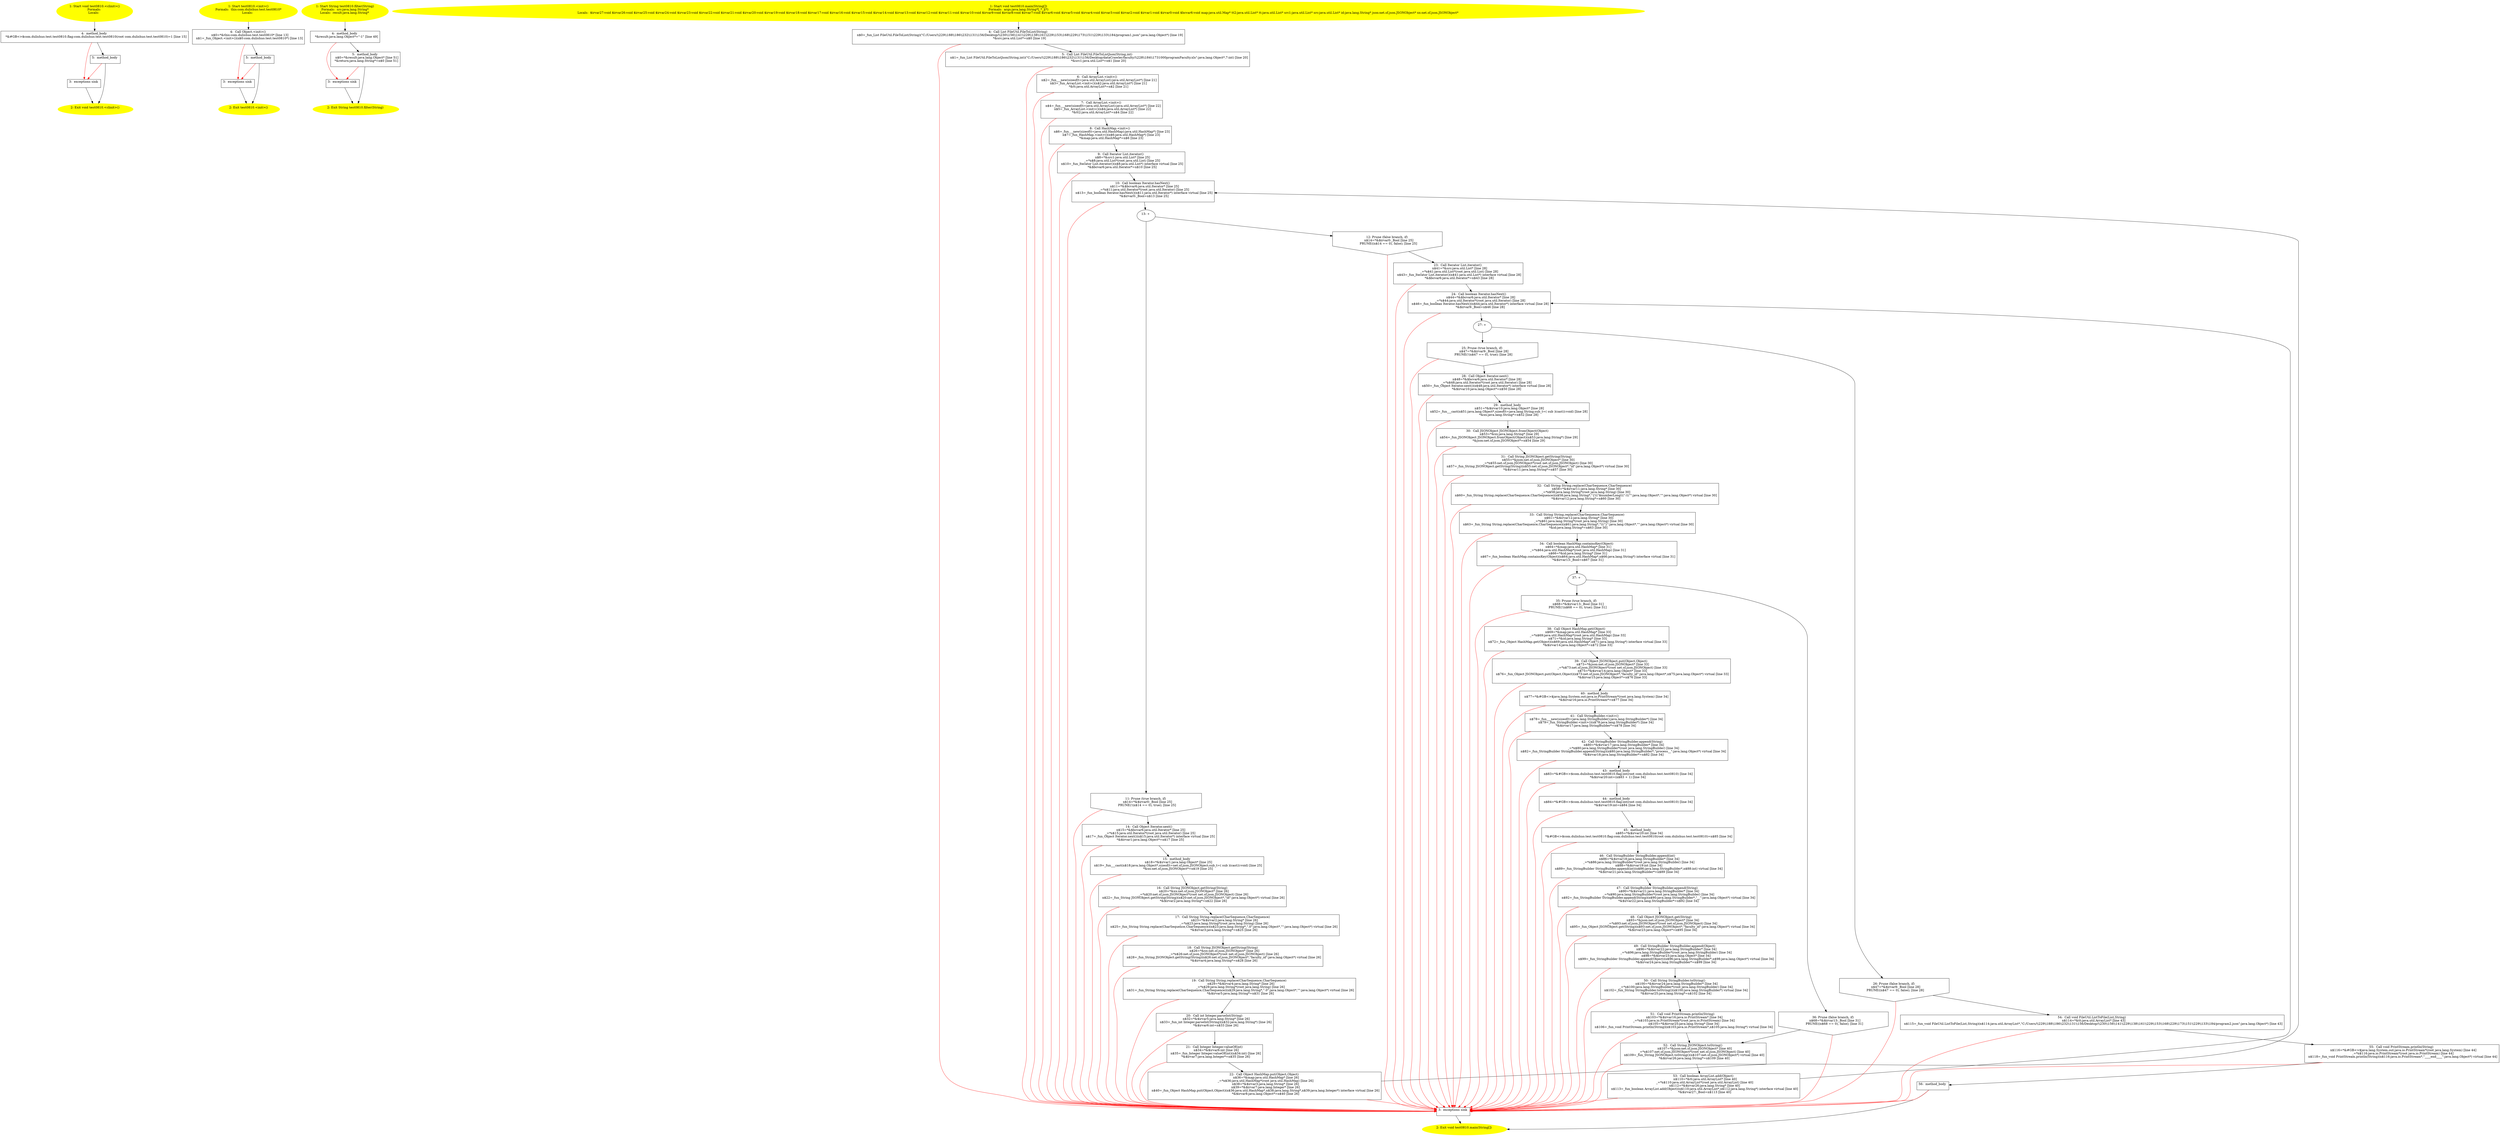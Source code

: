 /* @generated */
digraph cfg {
"com.dulishuo.test.test0810.<clinit>():void.7a0bec196428bf5b1321f773c525f56a_1" [label="1: Start void test0810.<clinit>()\nFormals: \nLocals:  \n  " color=yellow style=filled]
	

	 "com.dulishuo.test.test0810.<clinit>():void.7a0bec196428bf5b1321f773c525f56a_1" -> "com.dulishuo.test.test0810.<clinit>():void.7a0bec196428bf5b1321f773c525f56a_4" ;
"com.dulishuo.test.test0810.<clinit>():void.7a0bec196428bf5b1321f773c525f56a_2" [label="2: Exit void test0810.<clinit>() \n  " color=yellow style=filled]
	

"com.dulishuo.test.test0810.<clinit>():void.7a0bec196428bf5b1321f773c525f56a_3" [label="3:  exceptions sink \n  " shape="box"]
	

	 "com.dulishuo.test.test0810.<clinit>():void.7a0bec196428bf5b1321f773c525f56a_3" -> "com.dulishuo.test.test0810.<clinit>():void.7a0bec196428bf5b1321f773c525f56a_2" ;
"com.dulishuo.test.test0810.<clinit>():void.7a0bec196428bf5b1321f773c525f56a_4" [label="4:  method_body \n   *&#GB<>$com.dulishuo.test.test0810.flag:com.dulishuo.test.test0810(root com.dulishuo.test.test0810)=1 [line 15]\n " shape="box"]
	

	 "com.dulishuo.test.test0810.<clinit>():void.7a0bec196428bf5b1321f773c525f56a_4" -> "com.dulishuo.test.test0810.<clinit>():void.7a0bec196428bf5b1321f773c525f56a_5" ;
	 "com.dulishuo.test.test0810.<clinit>():void.7a0bec196428bf5b1321f773c525f56a_4" -> "com.dulishuo.test.test0810.<clinit>():void.7a0bec196428bf5b1321f773c525f56a_3" [color="red" ];
"com.dulishuo.test.test0810.<clinit>():void.7a0bec196428bf5b1321f773c525f56a_5" [label="5:  method_body \n  " shape="box"]
	

	 "com.dulishuo.test.test0810.<clinit>():void.7a0bec196428bf5b1321f773c525f56a_5" -> "com.dulishuo.test.test0810.<clinit>():void.7a0bec196428bf5b1321f773c525f56a_2" ;
	 "com.dulishuo.test.test0810.<clinit>():void.7a0bec196428bf5b1321f773c525f56a_5" -> "com.dulishuo.test.test0810.<clinit>():void.7a0bec196428bf5b1321f773c525f56a_3" [color="red" ];
"com.dulishuo.test.test0810.<init>().941080abedfd5f05fca8d9ee9c39ae1e_1" [label="1: Start test0810.<init>()\nFormals:  this:com.dulishuo.test.test0810*\nLocals:  \n  " color=yellow style=filled]
	

	 "com.dulishuo.test.test0810.<init>().941080abedfd5f05fca8d9ee9c39ae1e_1" -> "com.dulishuo.test.test0810.<init>().941080abedfd5f05fca8d9ee9c39ae1e_4" ;
"com.dulishuo.test.test0810.<init>().941080abedfd5f05fca8d9ee9c39ae1e_2" [label="2: Exit test0810.<init>() \n  " color=yellow style=filled]
	

"com.dulishuo.test.test0810.<init>().941080abedfd5f05fca8d9ee9c39ae1e_3" [label="3:  exceptions sink \n  " shape="box"]
	

	 "com.dulishuo.test.test0810.<init>().941080abedfd5f05fca8d9ee9c39ae1e_3" -> "com.dulishuo.test.test0810.<init>().941080abedfd5f05fca8d9ee9c39ae1e_2" ;
"com.dulishuo.test.test0810.<init>().941080abedfd5f05fca8d9ee9c39ae1e_4" [label="4:  Call Object.<init>() \n   n$0=*&this:com.dulishuo.test.test0810* [line 13]\n  n$1=_fun_Object.<init>()(n$0:com.dulishuo.test.test0810*) [line 13]\n " shape="box"]
	

	 "com.dulishuo.test.test0810.<init>().941080abedfd5f05fca8d9ee9c39ae1e_4" -> "com.dulishuo.test.test0810.<init>().941080abedfd5f05fca8d9ee9c39ae1e_5" ;
	 "com.dulishuo.test.test0810.<init>().941080abedfd5f05fca8d9ee9c39ae1e_4" -> "com.dulishuo.test.test0810.<init>().941080abedfd5f05fca8d9ee9c39ae1e_3" [color="red" ];
"com.dulishuo.test.test0810.<init>().941080abedfd5f05fca8d9ee9c39ae1e_5" [label="5:  method_body \n  " shape="box"]
	

	 "com.dulishuo.test.test0810.<init>().941080abedfd5f05fca8d9ee9c39ae1e_5" -> "com.dulishuo.test.test0810.<init>().941080abedfd5f05fca8d9ee9c39ae1e_2" ;
	 "com.dulishuo.test.test0810.<init>().941080abedfd5f05fca8d9ee9c39ae1e_5" -> "com.dulishuo.test.test0810.<init>().941080abedfd5f05fca8d9ee9c39ae1e_3" [color="red" ];
"com.dulishuo.test.test0810.filter(java.lang.String):java.lang.String.a26f9146862e0294ac2a882e489eaa1d_1" [label="1: Start String test0810.filter(String)\nFormals:  src:java.lang.String*\nLocals:  result:java.lang.String* \n  " color=yellow style=filled]
	

	 "com.dulishuo.test.test0810.filter(java.lang.String):java.lang.String.a26f9146862e0294ac2a882e489eaa1d_1" -> "com.dulishuo.test.test0810.filter(java.lang.String):java.lang.String.a26f9146862e0294ac2a882e489eaa1d_4" ;
"com.dulishuo.test.test0810.filter(java.lang.String):java.lang.String.a26f9146862e0294ac2a882e489eaa1d_2" [label="2: Exit String test0810.filter(String) \n  " color=yellow style=filled]
	

"com.dulishuo.test.test0810.filter(java.lang.String):java.lang.String.a26f9146862e0294ac2a882e489eaa1d_3" [label="3:  exceptions sink \n  " shape="box"]
	

	 "com.dulishuo.test.test0810.filter(java.lang.String):java.lang.String.a26f9146862e0294ac2a882e489eaa1d_3" -> "com.dulishuo.test.test0810.filter(java.lang.String):java.lang.String.a26f9146862e0294ac2a882e489eaa1d_2" ;
"com.dulishuo.test.test0810.filter(java.lang.String):java.lang.String.a26f9146862e0294ac2a882e489eaa1d_4" [label="4:  method_body \n   *&result:java.lang.Object*=\"-1\" [line 49]\n " shape="box"]
	

	 "com.dulishuo.test.test0810.filter(java.lang.String):java.lang.String.a26f9146862e0294ac2a882e489eaa1d_4" -> "com.dulishuo.test.test0810.filter(java.lang.String):java.lang.String.a26f9146862e0294ac2a882e489eaa1d_5" ;
	 "com.dulishuo.test.test0810.filter(java.lang.String):java.lang.String.a26f9146862e0294ac2a882e489eaa1d_4" -> "com.dulishuo.test.test0810.filter(java.lang.String):java.lang.String.a26f9146862e0294ac2a882e489eaa1d_3" [color="red" ];
"com.dulishuo.test.test0810.filter(java.lang.String):java.lang.String.a26f9146862e0294ac2a882e489eaa1d_5" [label="5:  method_body \n   n$0=*&result:java.lang.Object* [line 51]\n  *&return:java.lang.String*=n$0 [line 51]\n " shape="box"]
	

	 "com.dulishuo.test.test0810.filter(java.lang.String):java.lang.String.a26f9146862e0294ac2a882e489eaa1d_5" -> "com.dulishuo.test.test0810.filter(java.lang.String):java.lang.String.a26f9146862e0294ac2a882e489eaa1d_2" ;
	 "com.dulishuo.test.test0810.filter(java.lang.String):java.lang.String.a26f9146862e0294ac2a882e489eaa1d_5" -> "com.dulishuo.test.test0810.filter(java.lang.String):java.lang.String.a26f9146862e0294ac2a882e489eaa1d_3" [color="red" ];
"com.dulishuo.test.test0810.main(java.lang.String[]):void.a55a6fe620e04da47c57bdfc8e947f60_1" [label="1: Start void test0810.main(String[])\nFormals:  args:java.lang.String*[_*_](*)\nLocals:  $irvar27:void $irvar26:void $irvar25:void $irvar24:void $irvar23:void $irvar22:void $irvar21:void $irvar20:void $irvar19:void $irvar18:void $irvar17:void $irvar16:void $irvar15:void $irvar14:void $irvar13:void $irvar12:void $irvar11:void $irvar10:void $irvar9:void $irvar8:void $irvar7:void $irvar6:void $irvar5:void $irvar4:void $irvar3:void $irvar2:void $irvar1:void $irvar0:void $bcvar6:void map:java.util.Map* tt2:java.util.List* tt:java.util.List* src1:java.util.List* src:java.util.List* id:java.lang.String* json:net.sf.json.JSONObject* xx:net.sf.json.JSONObject* \n  " color=yellow style=filled]
	

	 "com.dulishuo.test.test0810.main(java.lang.String[]):void.a55a6fe620e04da47c57bdfc8e947f60_1" -> "com.dulishuo.test.test0810.main(java.lang.String[]):void.a55a6fe620e04da47c57bdfc8e947f60_4" ;
"com.dulishuo.test.test0810.main(java.lang.String[]):void.a55a6fe620e04da47c57bdfc8e947f60_2" [label="2: Exit void test0810.main(String[]) \n  " color=yellow style=filled]
	

"com.dulishuo.test.test0810.main(java.lang.String[]):void.a55a6fe620e04da47c57bdfc8e947f60_3" [label="3:  exceptions sink \n  " shape="box"]
	

	 "com.dulishuo.test.test0810.main(java.lang.String[]):void.a55a6fe620e04da47c57bdfc8e947f60_3" -> "com.dulishuo.test.test0810.main(java.lang.String[]):void.a55a6fe620e04da47c57bdfc8e947f60_2" ;
"com.dulishuo.test.test0810.main(java.lang.String[]):void.a55a6fe620e04da47c57bdfc8e947f60_4" [label="4:  Call List FileUtil.FileToList(String) \n   n$0=_fun_List FileUtil.FileToList(String)(\"C:/Users/\\\\229\\\\188\\\\186\\\\232\\\\131\\\\156/Desktop/\\\\230\\\\156\\\\141\\\\229\\\\138\\\\161\\\\229\\\\153\\\\168\\\\229\\\\173\\\\151\\\\229\\\\133\\\\184/program1.json\":java.lang.Object*) [line 19]\n  *&src:java.util.List*=n$0 [line 19]\n " shape="box"]
	

	 "com.dulishuo.test.test0810.main(java.lang.String[]):void.a55a6fe620e04da47c57bdfc8e947f60_4" -> "com.dulishuo.test.test0810.main(java.lang.String[]):void.a55a6fe620e04da47c57bdfc8e947f60_5" ;
	 "com.dulishuo.test.test0810.main(java.lang.String[]):void.a55a6fe620e04da47c57bdfc8e947f60_4" -> "com.dulishuo.test.test0810.main(java.lang.String[]):void.a55a6fe620e04da47c57bdfc8e947f60_3" [color="red" ];
"com.dulishuo.test.test0810.main(java.lang.String[]):void.a55a6fe620e04da47c57bdfc8e947f60_5" [label="5:  Call List FileUtil.FileToListJson(String,int) \n   n$1=_fun_List FileUtil.FileToListJson(String,int)(\"C:/Users/\\\\229\\\\188\\\\186\\\\232\\\\131\\\\156/Desktop/dataCrawler/faculty/\\\\228\\\\184\\\\1731000programFaculty.xls\":java.lang.Object*,7:int) [line 20]\n  *&src1:java.util.List*=n$1 [line 20]\n " shape="box"]
	

	 "com.dulishuo.test.test0810.main(java.lang.String[]):void.a55a6fe620e04da47c57bdfc8e947f60_5" -> "com.dulishuo.test.test0810.main(java.lang.String[]):void.a55a6fe620e04da47c57bdfc8e947f60_6" ;
	 "com.dulishuo.test.test0810.main(java.lang.String[]):void.a55a6fe620e04da47c57bdfc8e947f60_5" -> "com.dulishuo.test.test0810.main(java.lang.String[]):void.a55a6fe620e04da47c57bdfc8e947f60_3" [color="red" ];
"com.dulishuo.test.test0810.main(java.lang.String[]):void.a55a6fe620e04da47c57bdfc8e947f60_6" [label="6:  Call ArrayList.<init>() \n   n$2=_fun___new(sizeof(t=java.util.ArrayList):java.util.ArrayList*) [line 21]\n  n$3=_fun_ArrayList.<init>()(n$2:java.util.ArrayList*) [line 21]\n  *&tt:java.util.ArrayList*=n$2 [line 21]\n " shape="box"]
	

	 "com.dulishuo.test.test0810.main(java.lang.String[]):void.a55a6fe620e04da47c57bdfc8e947f60_6" -> "com.dulishuo.test.test0810.main(java.lang.String[]):void.a55a6fe620e04da47c57bdfc8e947f60_7" ;
	 "com.dulishuo.test.test0810.main(java.lang.String[]):void.a55a6fe620e04da47c57bdfc8e947f60_6" -> "com.dulishuo.test.test0810.main(java.lang.String[]):void.a55a6fe620e04da47c57bdfc8e947f60_3" [color="red" ];
"com.dulishuo.test.test0810.main(java.lang.String[]):void.a55a6fe620e04da47c57bdfc8e947f60_7" [label="7:  Call ArrayList.<init>() \n   n$4=_fun___new(sizeof(t=java.util.ArrayList):java.util.ArrayList*) [line 22]\n  n$5=_fun_ArrayList.<init>()(n$4:java.util.ArrayList*) [line 22]\n  *&tt2:java.util.ArrayList*=n$4 [line 22]\n " shape="box"]
	

	 "com.dulishuo.test.test0810.main(java.lang.String[]):void.a55a6fe620e04da47c57bdfc8e947f60_7" -> "com.dulishuo.test.test0810.main(java.lang.String[]):void.a55a6fe620e04da47c57bdfc8e947f60_8" ;
	 "com.dulishuo.test.test0810.main(java.lang.String[]):void.a55a6fe620e04da47c57bdfc8e947f60_7" -> "com.dulishuo.test.test0810.main(java.lang.String[]):void.a55a6fe620e04da47c57bdfc8e947f60_3" [color="red" ];
"com.dulishuo.test.test0810.main(java.lang.String[]):void.a55a6fe620e04da47c57bdfc8e947f60_8" [label="8:  Call HashMap.<init>() \n   n$6=_fun___new(sizeof(t=java.util.HashMap):java.util.HashMap*) [line 23]\n  n$7=_fun_HashMap.<init>()(n$6:java.util.HashMap*) [line 23]\n  *&map:java.util.HashMap*=n$6 [line 23]\n " shape="box"]
	

	 "com.dulishuo.test.test0810.main(java.lang.String[]):void.a55a6fe620e04da47c57bdfc8e947f60_8" -> "com.dulishuo.test.test0810.main(java.lang.String[]):void.a55a6fe620e04da47c57bdfc8e947f60_9" ;
	 "com.dulishuo.test.test0810.main(java.lang.String[]):void.a55a6fe620e04da47c57bdfc8e947f60_8" -> "com.dulishuo.test.test0810.main(java.lang.String[]):void.a55a6fe620e04da47c57bdfc8e947f60_3" [color="red" ];
"com.dulishuo.test.test0810.main(java.lang.String[]):void.a55a6fe620e04da47c57bdfc8e947f60_9" [label="9:  Call Iterator List.iterator() \n   n$8=*&src1:java.util.List* [line 25]\n  _=*n$8:java.util.List*(root java.util.List) [line 25]\n  n$10=_fun_Iterator List.iterator()(n$8:java.util.List*) interface virtual [line 25]\n  *&$bcvar6:java.util.Iterator*=n$10 [line 25]\n " shape="box"]
	

	 "com.dulishuo.test.test0810.main(java.lang.String[]):void.a55a6fe620e04da47c57bdfc8e947f60_9" -> "com.dulishuo.test.test0810.main(java.lang.String[]):void.a55a6fe620e04da47c57bdfc8e947f60_10" ;
	 "com.dulishuo.test.test0810.main(java.lang.String[]):void.a55a6fe620e04da47c57bdfc8e947f60_9" -> "com.dulishuo.test.test0810.main(java.lang.String[]):void.a55a6fe620e04da47c57bdfc8e947f60_3" [color="red" ];
"com.dulishuo.test.test0810.main(java.lang.String[]):void.a55a6fe620e04da47c57bdfc8e947f60_10" [label="10:  Call boolean Iterator.hasNext() \n   n$11=*&$bcvar6:java.util.Iterator* [line 25]\n  _=*n$11:java.util.Iterator*(root java.util.Iterator) [line 25]\n  n$13=_fun_boolean Iterator.hasNext()(n$11:java.util.Iterator*) interface virtual [line 25]\n  *&$irvar0:_Bool=n$13 [line 25]\n " shape="box"]
	

	 "com.dulishuo.test.test0810.main(java.lang.String[]):void.a55a6fe620e04da47c57bdfc8e947f60_10" -> "com.dulishuo.test.test0810.main(java.lang.String[]):void.a55a6fe620e04da47c57bdfc8e947f60_13" ;
	 "com.dulishuo.test.test0810.main(java.lang.String[]):void.a55a6fe620e04da47c57bdfc8e947f60_10" -> "com.dulishuo.test.test0810.main(java.lang.String[]):void.a55a6fe620e04da47c57bdfc8e947f60_3" [color="red" ];
"com.dulishuo.test.test0810.main(java.lang.String[]):void.a55a6fe620e04da47c57bdfc8e947f60_11" [label="11: Prune (true branch, if) \n   n$14=*&$irvar0:_Bool [line 25]\n  PRUNE(!(n$14 == 0), true); [line 25]\n " shape="invhouse"]
	

	 "com.dulishuo.test.test0810.main(java.lang.String[]):void.a55a6fe620e04da47c57bdfc8e947f60_11" -> "com.dulishuo.test.test0810.main(java.lang.String[]):void.a55a6fe620e04da47c57bdfc8e947f60_14" ;
	 "com.dulishuo.test.test0810.main(java.lang.String[]):void.a55a6fe620e04da47c57bdfc8e947f60_11" -> "com.dulishuo.test.test0810.main(java.lang.String[]):void.a55a6fe620e04da47c57bdfc8e947f60_3" [color="red" ];
"com.dulishuo.test.test0810.main(java.lang.String[]):void.a55a6fe620e04da47c57bdfc8e947f60_12" [label="12: Prune (false branch, if) \n   n$14=*&$irvar0:_Bool [line 25]\n  PRUNE((n$14 == 0), false); [line 25]\n " shape="invhouse"]
	

	 "com.dulishuo.test.test0810.main(java.lang.String[]):void.a55a6fe620e04da47c57bdfc8e947f60_12" -> "com.dulishuo.test.test0810.main(java.lang.String[]):void.a55a6fe620e04da47c57bdfc8e947f60_23" ;
	 "com.dulishuo.test.test0810.main(java.lang.String[]):void.a55a6fe620e04da47c57bdfc8e947f60_12" -> "com.dulishuo.test.test0810.main(java.lang.String[]):void.a55a6fe620e04da47c57bdfc8e947f60_3" [color="red" ];
"com.dulishuo.test.test0810.main(java.lang.String[]):void.a55a6fe620e04da47c57bdfc8e947f60_13" [label="13: + \n  " ]
	

	 "com.dulishuo.test.test0810.main(java.lang.String[]):void.a55a6fe620e04da47c57bdfc8e947f60_13" -> "com.dulishuo.test.test0810.main(java.lang.String[]):void.a55a6fe620e04da47c57bdfc8e947f60_11" ;
	 "com.dulishuo.test.test0810.main(java.lang.String[]):void.a55a6fe620e04da47c57bdfc8e947f60_13" -> "com.dulishuo.test.test0810.main(java.lang.String[]):void.a55a6fe620e04da47c57bdfc8e947f60_12" ;
"com.dulishuo.test.test0810.main(java.lang.String[]):void.a55a6fe620e04da47c57bdfc8e947f60_14" [label="14:  Call Object Iterator.next() \n   n$15=*&$bcvar6:java.util.Iterator* [line 25]\n  _=*n$15:java.util.Iterator*(root java.util.Iterator) [line 25]\n  n$17=_fun_Object Iterator.next()(n$15:java.util.Iterator*) interface virtual [line 25]\n  *&$irvar1:java.lang.Object*=n$17 [line 25]\n " shape="box"]
	

	 "com.dulishuo.test.test0810.main(java.lang.String[]):void.a55a6fe620e04da47c57bdfc8e947f60_14" -> "com.dulishuo.test.test0810.main(java.lang.String[]):void.a55a6fe620e04da47c57bdfc8e947f60_15" ;
	 "com.dulishuo.test.test0810.main(java.lang.String[]):void.a55a6fe620e04da47c57bdfc8e947f60_14" -> "com.dulishuo.test.test0810.main(java.lang.String[]):void.a55a6fe620e04da47c57bdfc8e947f60_3" [color="red" ];
"com.dulishuo.test.test0810.main(java.lang.String[]):void.a55a6fe620e04da47c57bdfc8e947f60_15" [label="15:  method_body \n   n$18=*&$irvar1:java.lang.Object* [line 25]\n  n$19=_fun___cast(n$18:java.lang.Object*,sizeof(t=net.sf.json.JSONObject;sub_t=( sub )(cast)):void) [line 25]\n  *&xx:net.sf.json.JSONObject*=n$19 [line 25]\n " shape="box"]
	

	 "com.dulishuo.test.test0810.main(java.lang.String[]):void.a55a6fe620e04da47c57bdfc8e947f60_15" -> "com.dulishuo.test.test0810.main(java.lang.String[]):void.a55a6fe620e04da47c57bdfc8e947f60_16" ;
	 "com.dulishuo.test.test0810.main(java.lang.String[]):void.a55a6fe620e04da47c57bdfc8e947f60_15" -> "com.dulishuo.test.test0810.main(java.lang.String[]):void.a55a6fe620e04da47c57bdfc8e947f60_3" [color="red" ];
"com.dulishuo.test.test0810.main(java.lang.String[]):void.a55a6fe620e04da47c57bdfc8e947f60_16" [label="16:  Call String JSONObject.getString(String) \n   n$20=*&xx:net.sf.json.JSONObject* [line 26]\n  _=*n$20:net.sf.json.JSONObject*(root net.sf.json.JSONObject) [line 26]\n  n$22=_fun_String JSONObject.getString(String)(n$20:net.sf.json.JSONObject*,\"id\":java.lang.Object*) virtual [line 26]\n  *&$irvar2:java.lang.String*=n$22 [line 26]\n " shape="box"]
	

	 "com.dulishuo.test.test0810.main(java.lang.String[]):void.a55a6fe620e04da47c57bdfc8e947f60_16" -> "com.dulishuo.test.test0810.main(java.lang.String[]):void.a55a6fe620e04da47c57bdfc8e947f60_17" ;
	 "com.dulishuo.test.test0810.main(java.lang.String[]):void.a55a6fe620e04da47c57bdfc8e947f60_16" -> "com.dulishuo.test.test0810.main(java.lang.String[]):void.a55a6fe620e04da47c57bdfc8e947f60_3" [color="red" ];
"com.dulishuo.test.test0810.main(java.lang.String[]):void.a55a6fe620e04da47c57bdfc8e947f60_17" [label="17:  Call String String.replace(CharSequence,CharSequence) \n   n$23=*&$irvar2:java.lang.String* [line 26]\n  _=*n$23:java.lang.String*(root java.lang.String) [line 26]\n  n$25=_fun_String String.replace(CharSequence,CharSequence)(n$23:java.lang.String*,\".0\":java.lang.Object*,\"\":java.lang.Object*) virtual [line 26]\n  *&$irvar3:java.lang.String*=n$25 [line 26]\n " shape="box"]
	

	 "com.dulishuo.test.test0810.main(java.lang.String[]):void.a55a6fe620e04da47c57bdfc8e947f60_17" -> "com.dulishuo.test.test0810.main(java.lang.String[]):void.a55a6fe620e04da47c57bdfc8e947f60_18" ;
	 "com.dulishuo.test.test0810.main(java.lang.String[]):void.a55a6fe620e04da47c57bdfc8e947f60_17" -> "com.dulishuo.test.test0810.main(java.lang.String[]):void.a55a6fe620e04da47c57bdfc8e947f60_3" [color="red" ];
"com.dulishuo.test.test0810.main(java.lang.String[]):void.a55a6fe620e04da47c57bdfc8e947f60_18" [label="18:  Call String JSONObject.getString(String) \n   n$26=*&xx:net.sf.json.JSONObject* [line 26]\n  _=*n$26:net.sf.json.JSONObject*(root net.sf.json.JSONObject) [line 26]\n  n$28=_fun_String JSONObject.getString(String)(n$26:net.sf.json.JSONObject*,\"faculty_id\":java.lang.Object*) virtual [line 26]\n  *&$irvar4:java.lang.String*=n$28 [line 26]\n " shape="box"]
	

	 "com.dulishuo.test.test0810.main(java.lang.String[]):void.a55a6fe620e04da47c57bdfc8e947f60_18" -> "com.dulishuo.test.test0810.main(java.lang.String[]):void.a55a6fe620e04da47c57bdfc8e947f60_19" ;
	 "com.dulishuo.test.test0810.main(java.lang.String[]):void.a55a6fe620e04da47c57bdfc8e947f60_18" -> "com.dulishuo.test.test0810.main(java.lang.String[]):void.a55a6fe620e04da47c57bdfc8e947f60_3" [color="red" ];
"com.dulishuo.test.test0810.main(java.lang.String[]):void.a55a6fe620e04da47c57bdfc8e947f60_19" [label="19:  Call String String.replace(CharSequence,CharSequence) \n   n$29=*&$irvar4:java.lang.String* [line 26]\n  _=*n$29:java.lang.String*(root java.lang.String) [line 26]\n  n$31=_fun_String String.replace(CharSequence,CharSequence)(n$29:java.lang.String*,\".0\":java.lang.Object*,\"\":java.lang.Object*) virtual [line 26]\n  *&$irvar5:java.lang.String*=n$31 [line 26]\n " shape="box"]
	

	 "com.dulishuo.test.test0810.main(java.lang.String[]):void.a55a6fe620e04da47c57bdfc8e947f60_19" -> "com.dulishuo.test.test0810.main(java.lang.String[]):void.a55a6fe620e04da47c57bdfc8e947f60_20" ;
	 "com.dulishuo.test.test0810.main(java.lang.String[]):void.a55a6fe620e04da47c57bdfc8e947f60_19" -> "com.dulishuo.test.test0810.main(java.lang.String[]):void.a55a6fe620e04da47c57bdfc8e947f60_3" [color="red" ];
"com.dulishuo.test.test0810.main(java.lang.String[]):void.a55a6fe620e04da47c57bdfc8e947f60_20" [label="20:  Call int Integer.parseInt(String) \n   n$32=*&$irvar5:java.lang.String* [line 26]\n  n$33=_fun_int Integer.parseInt(String)(n$32:java.lang.String*) [line 26]\n  *&$irvar6:int=n$33 [line 26]\n " shape="box"]
	

	 "com.dulishuo.test.test0810.main(java.lang.String[]):void.a55a6fe620e04da47c57bdfc8e947f60_20" -> "com.dulishuo.test.test0810.main(java.lang.String[]):void.a55a6fe620e04da47c57bdfc8e947f60_21" ;
	 "com.dulishuo.test.test0810.main(java.lang.String[]):void.a55a6fe620e04da47c57bdfc8e947f60_20" -> "com.dulishuo.test.test0810.main(java.lang.String[]):void.a55a6fe620e04da47c57bdfc8e947f60_3" [color="red" ];
"com.dulishuo.test.test0810.main(java.lang.String[]):void.a55a6fe620e04da47c57bdfc8e947f60_21" [label="21:  Call Integer Integer.valueOf(int) \n   n$34=*&$irvar6:int [line 26]\n  n$35=_fun_Integer Integer.valueOf(int)(n$34:int) [line 26]\n  *&$irvar7:java.lang.Integer*=n$35 [line 26]\n " shape="box"]
	

	 "com.dulishuo.test.test0810.main(java.lang.String[]):void.a55a6fe620e04da47c57bdfc8e947f60_21" -> "com.dulishuo.test.test0810.main(java.lang.String[]):void.a55a6fe620e04da47c57bdfc8e947f60_22" ;
	 "com.dulishuo.test.test0810.main(java.lang.String[]):void.a55a6fe620e04da47c57bdfc8e947f60_21" -> "com.dulishuo.test.test0810.main(java.lang.String[]):void.a55a6fe620e04da47c57bdfc8e947f60_3" [color="red" ];
"com.dulishuo.test.test0810.main(java.lang.String[]):void.a55a6fe620e04da47c57bdfc8e947f60_22" [label="22:  Call Object HashMap.put(Object,Object) \n   n$36=*&map:java.util.HashMap* [line 26]\n  _=*n$36:java.util.HashMap*(root java.util.HashMap) [line 26]\n  n$38=*&$irvar3:java.lang.String* [line 26]\n  n$39=*&$irvar7:java.lang.Integer* [line 26]\n  n$40=_fun_Object HashMap.put(Object,Object)(n$36:java.util.HashMap*,n$38:java.lang.String*,n$39:java.lang.Integer*) interface virtual [line 26]\n  *&$irvar8:java.lang.Object*=n$40 [line 26]\n " shape="box"]
	

	 "com.dulishuo.test.test0810.main(java.lang.String[]):void.a55a6fe620e04da47c57bdfc8e947f60_22" -> "com.dulishuo.test.test0810.main(java.lang.String[]):void.a55a6fe620e04da47c57bdfc8e947f60_10" ;
	 "com.dulishuo.test.test0810.main(java.lang.String[]):void.a55a6fe620e04da47c57bdfc8e947f60_22" -> "com.dulishuo.test.test0810.main(java.lang.String[]):void.a55a6fe620e04da47c57bdfc8e947f60_3" [color="red" ];
"com.dulishuo.test.test0810.main(java.lang.String[]):void.a55a6fe620e04da47c57bdfc8e947f60_23" [label="23:  Call Iterator List.iterator() \n   n$41=*&src:java.util.List* [line 28]\n  _=*n$41:java.util.List*(root java.util.List) [line 28]\n  n$43=_fun_Iterator List.iterator()(n$41:java.util.List*) interface virtual [line 28]\n  *&$bcvar6:java.util.Iterator*=n$43 [line 28]\n " shape="box"]
	

	 "com.dulishuo.test.test0810.main(java.lang.String[]):void.a55a6fe620e04da47c57bdfc8e947f60_23" -> "com.dulishuo.test.test0810.main(java.lang.String[]):void.a55a6fe620e04da47c57bdfc8e947f60_24" ;
	 "com.dulishuo.test.test0810.main(java.lang.String[]):void.a55a6fe620e04da47c57bdfc8e947f60_23" -> "com.dulishuo.test.test0810.main(java.lang.String[]):void.a55a6fe620e04da47c57bdfc8e947f60_3" [color="red" ];
"com.dulishuo.test.test0810.main(java.lang.String[]):void.a55a6fe620e04da47c57bdfc8e947f60_24" [label="24:  Call boolean Iterator.hasNext() \n   n$44=*&$bcvar6:java.util.Iterator* [line 28]\n  _=*n$44:java.util.Iterator*(root java.util.Iterator) [line 28]\n  n$46=_fun_boolean Iterator.hasNext()(n$44:java.util.Iterator*) interface virtual [line 28]\n  *&$irvar9:_Bool=n$46 [line 28]\n " shape="box"]
	

	 "com.dulishuo.test.test0810.main(java.lang.String[]):void.a55a6fe620e04da47c57bdfc8e947f60_24" -> "com.dulishuo.test.test0810.main(java.lang.String[]):void.a55a6fe620e04da47c57bdfc8e947f60_27" ;
	 "com.dulishuo.test.test0810.main(java.lang.String[]):void.a55a6fe620e04da47c57bdfc8e947f60_24" -> "com.dulishuo.test.test0810.main(java.lang.String[]):void.a55a6fe620e04da47c57bdfc8e947f60_3" [color="red" ];
"com.dulishuo.test.test0810.main(java.lang.String[]):void.a55a6fe620e04da47c57bdfc8e947f60_25" [label="25: Prune (true branch, if) \n   n$47=*&$irvar9:_Bool [line 28]\n  PRUNE(!(n$47 == 0), true); [line 28]\n " shape="invhouse"]
	

	 "com.dulishuo.test.test0810.main(java.lang.String[]):void.a55a6fe620e04da47c57bdfc8e947f60_25" -> "com.dulishuo.test.test0810.main(java.lang.String[]):void.a55a6fe620e04da47c57bdfc8e947f60_28" ;
	 "com.dulishuo.test.test0810.main(java.lang.String[]):void.a55a6fe620e04da47c57bdfc8e947f60_25" -> "com.dulishuo.test.test0810.main(java.lang.String[]):void.a55a6fe620e04da47c57bdfc8e947f60_3" [color="red" ];
"com.dulishuo.test.test0810.main(java.lang.String[]):void.a55a6fe620e04da47c57bdfc8e947f60_26" [label="26: Prune (false branch, if) \n   n$47=*&$irvar9:_Bool [line 28]\n  PRUNE((n$47 == 0), false); [line 28]\n " shape="invhouse"]
	

	 "com.dulishuo.test.test0810.main(java.lang.String[]):void.a55a6fe620e04da47c57bdfc8e947f60_26" -> "com.dulishuo.test.test0810.main(java.lang.String[]):void.a55a6fe620e04da47c57bdfc8e947f60_54" ;
	 "com.dulishuo.test.test0810.main(java.lang.String[]):void.a55a6fe620e04da47c57bdfc8e947f60_26" -> "com.dulishuo.test.test0810.main(java.lang.String[]):void.a55a6fe620e04da47c57bdfc8e947f60_3" [color="red" ];
"com.dulishuo.test.test0810.main(java.lang.String[]):void.a55a6fe620e04da47c57bdfc8e947f60_27" [label="27: + \n  " ]
	

	 "com.dulishuo.test.test0810.main(java.lang.String[]):void.a55a6fe620e04da47c57bdfc8e947f60_27" -> "com.dulishuo.test.test0810.main(java.lang.String[]):void.a55a6fe620e04da47c57bdfc8e947f60_25" ;
	 "com.dulishuo.test.test0810.main(java.lang.String[]):void.a55a6fe620e04da47c57bdfc8e947f60_27" -> "com.dulishuo.test.test0810.main(java.lang.String[]):void.a55a6fe620e04da47c57bdfc8e947f60_26" ;
"com.dulishuo.test.test0810.main(java.lang.String[]):void.a55a6fe620e04da47c57bdfc8e947f60_28" [label="28:  Call Object Iterator.next() \n   n$48=*&$bcvar6:java.util.Iterator* [line 28]\n  _=*n$48:java.util.Iterator*(root java.util.Iterator) [line 28]\n  n$50=_fun_Object Iterator.next()(n$48:java.util.Iterator*) interface virtual [line 28]\n  *&$irvar10:java.lang.Object*=n$50 [line 28]\n " shape="box"]
	

	 "com.dulishuo.test.test0810.main(java.lang.String[]):void.a55a6fe620e04da47c57bdfc8e947f60_28" -> "com.dulishuo.test.test0810.main(java.lang.String[]):void.a55a6fe620e04da47c57bdfc8e947f60_29" ;
	 "com.dulishuo.test.test0810.main(java.lang.String[]):void.a55a6fe620e04da47c57bdfc8e947f60_28" -> "com.dulishuo.test.test0810.main(java.lang.String[]):void.a55a6fe620e04da47c57bdfc8e947f60_3" [color="red" ];
"com.dulishuo.test.test0810.main(java.lang.String[]):void.a55a6fe620e04da47c57bdfc8e947f60_29" [label="29:  method_body \n   n$51=*&$irvar10:java.lang.Object* [line 28]\n  n$52=_fun___cast(n$51:java.lang.Object*,sizeof(t=java.lang.String;sub_t=( sub )(cast)):void) [line 28]\n  *&xx:java.lang.String*=n$52 [line 28]\n " shape="box"]
	

	 "com.dulishuo.test.test0810.main(java.lang.String[]):void.a55a6fe620e04da47c57bdfc8e947f60_29" -> "com.dulishuo.test.test0810.main(java.lang.String[]):void.a55a6fe620e04da47c57bdfc8e947f60_30" ;
	 "com.dulishuo.test.test0810.main(java.lang.String[]):void.a55a6fe620e04da47c57bdfc8e947f60_29" -> "com.dulishuo.test.test0810.main(java.lang.String[]):void.a55a6fe620e04da47c57bdfc8e947f60_3" [color="red" ];
"com.dulishuo.test.test0810.main(java.lang.String[]):void.a55a6fe620e04da47c57bdfc8e947f60_30" [label="30:  Call JSONObject JSONObject.fromObject(Object) \n   n$53=*&xx:java.lang.String* [line 29]\n  n$54=_fun_JSONObject JSONObject.fromObject(Object)(n$53:java.lang.String*) [line 29]\n  *&json:net.sf.json.JSONObject*=n$54 [line 29]\n " shape="box"]
	

	 "com.dulishuo.test.test0810.main(java.lang.String[]):void.a55a6fe620e04da47c57bdfc8e947f60_30" -> "com.dulishuo.test.test0810.main(java.lang.String[]):void.a55a6fe620e04da47c57bdfc8e947f60_31" ;
	 "com.dulishuo.test.test0810.main(java.lang.String[]):void.a55a6fe620e04da47c57bdfc8e947f60_30" -> "com.dulishuo.test.test0810.main(java.lang.String[]):void.a55a6fe620e04da47c57bdfc8e947f60_3" [color="red" ];
"com.dulishuo.test.test0810.main(java.lang.String[]):void.a55a6fe620e04da47c57bdfc8e947f60_31" [label="31:  Call String JSONObject.getString(String) \n   n$55=*&json:net.sf.json.JSONObject* [line 30]\n  _=*n$55:net.sf.json.JSONObject*(root net.sf.json.JSONObject) [line 30]\n  n$57=_fun_String JSONObject.getString(String)(n$55:net.sf.json.JSONObject*,\"id\":java.lang.Object*) virtual [line 30]\n  *&$irvar11:java.lang.String*=n$57 [line 30]\n " shape="box"]
	

	 "com.dulishuo.test.test0810.main(java.lang.String[]):void.a55a6fe620e04da47c57bdfc8e947f60_31" -> "com.dulishuo.test.test0810.main(java.lang.String[]):void.a55a6fe620e04da47c57bdfc8e947f60_32" ;
	 "com.dulishuo.test.test0810.main(java.lang.String[]):void.a55a6fe620e04da47c57bdfc8e947f60_31" -> "com.dulishuo.test.test0810.main(java.lang.String[]):void.a55a6fe620e04da47c57bdfc8e947f60_3" [color="red" ];
"com.dulishuo.test.test0810.main(java.lang.String[]):void.a55a6fe620e04da47c57bdfc8e947f60_32" [label="32:  Call String String.replace(CharSequence,CharSequence) \n   n$58=*&$irvar11:java.lang.String* [line 30]\n  _=*n$58:java.lang.String*(root java.lang.String) [line 30]\n  n$60=_fun_String String.replace(CharSequence,CharSequence)(n$58:java.lang.String*,\"{\\\\\\\"$numberLong\\\\\\\":\\\\\\\"\":java.lang.Object*,\"\":java.lang.Object*) virtual [line 30]\n  *&$irvar12:java.lang.String*=n$60 [line 30]\n " shape="box"]
	

	 "com.dulishuo.test.test0810.main(java.lang.String[]):void.a55a6fe620e04da47c57bdfc8e947f60_32" -> "com.dulishuo.test.test0810.main(java.lang.String[]):void.a55a6fe620e04da47c57bdfc8e947f60_33" ;
	 "com.dulishuo.test.test0810.main(java.lang.String[]):void.a55a6fe620e04da47c57bdfc8e947f60_32" -> "com.dulishuo.test.test0810.main(java.lang.String[]):void.a55a6fe620e04da47c57bdfc8e947f60_3" [color="red" ];
"com.dulishuo.test.test0810.main(java.lang.String[]):void.a55a6fe620e04da47c57bdfc8e947f60_33" [label="33:  Call String String.replace(CharSequence,CharSequence) \n   n$61=*&$irvar12:java.lang.String* [line 30]\n  _=*n$61:java.lang.String*(root java.lang.String) [line 30]\n  n$63=_fun_String String.replace(CharSequence,CharSequence)(n$61:java.lang.String*,\"\\\\\\\"}\":java.lang.Object*,\"\":java.lang.Object*) virtual [line 30]\n  *&id:java.lang.String*=n$63 [line 30]\n " shape="box"]
	

	 "com.dulishuo.test.test0810.main(java.lang.String[]):void.a55a6fe620e04da47c57bdfc8e947f60_33" -> "com.dulishuo.test.test0810.main(java.lang.String[]):void.a55a6fe620e04da47c57bdfc8e947f60_34" ;
	 "com.dulishuo.test.test0810.main(java.lang.String[]):void.a55a6fe620e04da47c57bdfc8e947f60_33" -> "com.dulishuo.test.test0810.main(java.lang.String[]):void.a55a6fe620e04da47c57bdfc8e947f60_3" [color="red" ];
"com.dulishuo.test.test0810.main(java.lang.String[]):void.a55a6fe620e04da47c57bdfc8e947f60_34" [label="34:  Call boolean HashMap.containsKey(Object) \n   n$64=*&map:java.util.HashMap* [line 31]\n  _=*n$64:java.util.HashMap*(root java.util.HashMap) [line 31]\n  n$66=*&id:java.lang.String* [line 31]\n  n$67=_fun_boolean HashMap.containsKey(Object)(n$64:java.util.HashMap*,n$66:java.lang.String*) interface virtual [line 31]\n  *&$irvar13:_Bool=n$67 [line 31]\n " shape="box"]
	

	 "com.dulishuo.test.test0810.main(java.lang.String[]):void.a55a6fe620e04da47c57bdfc8e947f60_34" -> "com.dulishuo.test.test0810.main(java.lang.String[]):void.a55a6fe620e04da47c57bdfc8e947f60_37" ;
	 "com.dulishuo.test.test0810.main(java.lang.String[]):void.a55a6fe620e04da47c57bdfc8e947f60_34" -> "com.dulishuo.test.test0810.main(java.lang.String[]):void.a55a6fe620e04da47c57bdfc8e947f60_3" [color="red" ];
"com.dulishuo.test.test0810.main(java.lang.String[]):void.a55a6fe620e04da47c57bdfc8e947f60_35" [label="35: Prune (true branch, if) \n   n$68=*&$irvar13:_Bool [line 31]\n  PRUNE(!(n$68 == 0), true); [line 31]\n " shape="invhouse"]
	

	 "com.dulishuo.test.test0810.main(java.lang.String[]):void.a55a6fe620e04da47c57bdfc8e947f60_35" -> "com.dulishuo.test.test0810.main(java.lang.String[]):void.a55a6fe620e04da47c57bdfc8e947f60_38" ;
	 "com.dulishuo.test.test0810.main(java.lang.String[]):void.a55a6fe620e04da47c57bdfc8e947f60_35" -> "com.dulishuo.test.test0810.main(java.lang.String[]):void.a55a6fe620e04da47c57bdfc8e947f60_3" [color="red" ];
"com.dulishuo.test.test0810.main(java.lang.String[]):void.a55a6fe620e04da47c57bdfc8e947f60_36" [label="36: Prune (false branch, if) \n   n$68=*&$irvar13:_Bool [line 31]\n  PRUNE((n$68 == 0), false); [line 31]\n " shape="invhouse"]
	

	 "com.dulishuo.test.test0810.main(java.lang.String[]):void.a55a6fe620e04da47c57bdfc8e947f60_36" -> "com.dulishuo.test.test0810.main(java.lang.String[]):void.a55a6fe620e04da47c57bdfc8e947f60_52" ;
	 "com.dulishuo.test.test0810.main(java.lang.String[]):void.a55a6fe620e04da47c57bdfc8e947f60_36" -> "com.dulishuo.test.test0810.main(java.lang.String[]):void.a55a6fe620e04da47c57bdfc8e947f60_3" [color="red" ];
"com.dulishuo.test.test0810.main(java.lang.String[]):void.a55a6fe620e04da47c57bdfc8e947f60_37" [label="37: + \n  " ]
	

	 "com.dulishuo.test.test0810.main(java.lang.String[]):void.a55a6fe620e04da47c57bdfc8e947f60_37" -> "com.dulishuo.test.test0810.main(java.lang.String[]):void.a55a6fe620e04da47c57bdfc8e947f60_35" ;
	 "com.dulishuo.test.test0810.main(java.lang.String[]):void.a55a6fe620e04da47c57bdfc8e947f60_37" -> "com.dulishuo.test.test0810.main(java.lang.String[]):void.a55a6fe620e04da47c57bdfc8e947f60_36" ;
"com.dulishuo.test.test0810.main(java.lang.String[]):void.a55a6fe620e04da47c57bdfc8e947f60_38" [label="38:  Call Object HashMap.get(Object) \n   n$69=*&map:java.util.HashMap* [line 33]\n  _=*n$69:java.util.HashMap*(root java.util.HashMap) [line 33]\n  n$71=*&id:java.lang.String* [line 33]\n  n$72=_fun_Object HashMap.get(Object)(n$69:java.util.HashMap*,n$71:java.lang.String*) interface virtual [line 33]\n  *&$irvar14:java.lang.Object*=n$72 [line 33]\n " shape="box"]
	

	 "com.dulishuo.test.test0810.main(java.lang.String[]):void.a55a6fe620e04da47c57bdfc8e947f60_38" -> "com.dulishuo.test.test0810.main(java.lang.String[]):void.a55a6fe620e04da47c57bdfc8e947f60_39" ;
	 "com.dulishuo.test.test0810.main(java.lang.String[]):void.a55a6fe620e04da47c57bdfc8e947f60_38" -> "com.dulishuo.test.test0810.main(java.lang.String[]):void.a55a6fe620e04da47c57bdfc8e947f60_3" [color="red" ];
"com.dulishuo.test.test0810.main(java.lang.String[]):void.a55a6fe620e04da47c57bdfc8e947f60_39" [label="39:  Call Object JSONObject.put(Object,Object) \n   n$73=*&json:net.sf.json.JSONObject* [line 33]\n  _=*n$73:net.sf.json.JSONObject*(root net.sf.json.JSONObject) [line 33]\n  n$75=*&$irvar14:java.lang.Object* [line 33]\n  n$76=_fun_Object JSONObject.put(Object,Object)(n$73:net.sf.json.JSONObject*,\"faculty_id\":java.lang.Object*,n$75:java.lang.Object*) virtual [line 33]\n  *&$irvar15:java.lang.Object*=n$76 [line 33]\n " shape="box"]
	

	 "com.dulishuo.test.test0810.main(java.lang.String[]):void.a55a6fe620e04da47c57bdfc8e947f60_39" -> "com.dulishuo.test.test0810.main(java.lang.String[]):void.a55a6fe620e04da47c57bdfc8e947f60_40" ;
	 "com.dulishuo.test.test0810.main(java.lang.String[]):void.a55a6fe620e04da47c57bdfc8e947f60_39" -> "com.dulishuo.test.test0810.main(java.lang.String[]):void.a55a6fe620e04da47c57bdfc8e947f60_3" [color="red" ];
"com.dulishuo.test.test0810.main(java.lang.String[]):void.a55a6fe620e04da47c57bdfc8e947f60_40" [label="40:  method_body \n   n$77=*&#GB<>$java.lang.System.out:java.io.PrintStream*(root java.lang.System) [line 34]\n  *&$irvar16:java.io.PrintStream*=n$77 [line 34]\n " shape="box"]
	

	 "com.dulishuo.test.test0810.main(java.lang.String[]):void.a55a6fe620e04da47c57bdfc8e947f60_40" -> "com.dulishuo.test.test0810.main(java.lang.String[]):void.a55a6fe620e04da47c57bdfc8e947f60_41" ;
	 "com.dulishuo.test.test0810.main(java.lang.String[]):void.a55a6fe620e04da47c57bdfc8e947f60_40" -> "com.dulishuo.test.test0810.main(java.lang.String[]):void.a55a6fe620e04da47c57bdfc8e947f60_3" [color="red" ];
"com.dulishuo.test.test0810.main(java.lang.String[]):void.a55a6fe620e04da47c57bdfc8e947f60_41" [label="41:  Call StringBuilder.<init>() \n   n$78=_fun___new(sizeof(t=java.lang.StringBuilder):java.lang.StringBuilder*) [line 34]\n  n$79=_fun_StringBuilder.<init>()(n$78:java.lang.StringBuilder*) [line 34]\n  *&$irvar17:java.lang.StringBuilder*=n$78 [line 34]\n " shape="box"]
	

	 "com.dulishuo.test.test0810.main(java.lang.String[]):void.a55a6fe620e04da47c57bdfc8e947f60_41" -> "com.dulishuo.test.test0810.main(java.lang.String[]):void.a55a6fe620e04da47c57bdfc8e947f60_42" ;
	 "com.dulishuo.test.test0810.main(java.lang.String[]):void.a55a6fe620e04da47c57bdfc8e947f60_41" -> "com.dulishuo.test.test0810.main(java.lang.String[]):void.a55a6fe620e04da47c57bdfc8e947f60_3" [color="red" ];
"com.dulishuo.test.test0810.main(java.lang.String[]):void.a55a6fe620e04da47c57bdfc8e947f60_42" [label="42:  Call StringBuilder StringBuilder.append(String) \n   n$80=*&$irvar17:java.lang.StringBuilder* [line 34]\n  _=*n$80:java.lang.StringBuilder*(root java.lang.StringBuilder) [line 34]\n  n$82=_fun_StringBuilder StringBuilder.append(String)(n$80:java.lang.StringBuilder*,\"process__\":java.lang.Object*) virtual [line 34]\n  *&$irvar18:java.lang.StringBuilder*=n$82 [line 34]\n " shape="box"]
	

	 "com.dulishuo.test.test0810.main(java.lang.String[]):void.a55a6fe620e04da47c57bdfc8e947f60_42" -> "com.dulishuo.test.test0810.main(java.lang.String[]):void.a55a6fe620e04da47c57bdfc8e947f60_43" ;
	 "com.dulishuo.test.test0810.main(java.lang.String[]):void.a55a6fe620e04da47c57bdfc8e947f60_42" -> "com.dulishuo.test.test0810.main(java.lang.String[]):void.a55a6fe620e04da47c57bdfc8e947f60_3" [color="red" ];
"com.dulishuo.test.test0810.main(java.lang.String[]):void.a55a6fe620e04da47c57bdfc8e947f60_43" [label="43:  method_body \n   n$83=*&#GB<>$com.dulishuo.test.test0810.flag:int(root com.dulishuo.test.test0810) [line 34]\n  *&$irvar20:int=(n$83 + 1) [line 34]\n " shape="box"]
	

	 "com.dulishuo.test.test0810.main(java.lang.String[]):void.a55a6fe620e04da47c57bdfc8e947f60_43" -> "com.dulishuo.test.test0810.main(java.lang.String[]):void.a55a6fe620e04da47c57bdfc8e947f60_44" ;
	 "com.dulishuo.test.test0810.main(java.lang.String[]):void.a55a6fe620e04da47c57bdfc8e947f60_43" -> "com.dulishuo.test.test0810.main(java.lang.String[]):void.a55a6fe620e04da47c57bdfc8e947f60_3" [color="red" ];
"com.dulishuo.test.test0810.main(java.lang.String[]):void.a55a6fe620e04da47c57bdfc8e947f60_44" [label="44:  method_body \n   n$84=*&#GB<>$com.dulishuo.test.test0810.flag:int(root com.dulishuo.test.test0810) [line 34]\n  *&$irvar19:int=n$84 [line 34]\n " shape="box"]
	

	 "com.dulishuo.test.test0810.main(java.lang.String[]):void.a55a6fe620e04da47c57bdfc8e947f60_44" -> "com.dulishuo.test.test0810.main(java.lang.String[]):void.a55a6fe620e04da47c57bdfc8e947f60_45" ;
	 "com.dulishuo.test.test0810.main(java.lang.String[]):void.a55a6fe620e04da47c57bdfc8e947f60_44" -> "com.dulishuo.test.test0810.main(java.lang.String[]):void.a55a6fe620e04da47c57bdfc8e947f60_3" [color="red" ];
"com.dulishuo.test.test0810.main(java.lang.String[]):void.a55a6fe620e04da47c57bdfc8e947f60_45" [label="45:  method_body \n   n$85=*&$irvar20:int [line 34]\n  *&#GB<>$com.dulishuo.test.test0810.flag:com.dulishuo.test.test0810(root com.dulishuo.test.test0810)=n$85 [line 34]\n " shape="box"]
	

	 "com.dulishuo.test.test0810.main(java.lang.String[]):void.a55a6fe620e04da47c57bdfc8e947f60_45" -> "com.dulishuo.test.test0810.main(java.lang.String[]):void.a55a6fe620e04da47c57bdfc8e947f60_46" ;
	 "com.dulishuo.test.test0810.main(java.lang.String[]):void.a55a6fe620e04da47c57bdfc8e947f60_45" -> "com.dulishuo.test.test0810.main(java.lang.String[]):void.a55a6fe620e04da47c57bdfc8e947f60_3" [color="red" ];
"com.dulishuo.test.test0810.main(java.lang.String[]):void.a55a6fe620e04da47c57bdfc8e947f60_46" [label="46:  Call StringBuilder StringBuilder.append(int) \n   n$86=*&$irvar18:java.lang.StringBuilder* [line 34]\n  _=*n$86:java.lang.StringBuilder*(root java.lang.StringBuilder) [line 34]\n  n$88=*&$irvar19:int [line 34]\n  n$89=_fun_StringBuilder StringBuilder.append(int)(n$86:java.lang.StringBuilder*,n$88:int) virtual [line 34]\n  *&$irvar21:java.lang.StringBuilder*=n$89 [line 34]\n " shape="box"]
	

	 "com.dulishuo.test.test0810.main(java.lang.String[]):void.a55a6fe620e04da47c57bdfc8e947f60_46" -> "com.dulishuo.test.test0810.main(java.lang.String[]):void.a55a6fe620e04da47c57bdfc8e947f60_47" ;
	 "com.dulishuo.test.test0810.main(java.lang.String[]):void.a55a6fe620e04da47c57bdfc8e947f60_46" -> "com.dulishuo.test.test0810.main(java.lang.String[]):void.a55a6fe620e04da47c57bdfc8e947f60_3" [color="red" ];
"com.dulishuo.test.test0810.main(java.lang.String[]):void.a55a6fe620e04da47c57bdfc8e947f60_47" [label="47:  Call StringBuilder StringBuilder.append(String) \n   n$90=*&$irvar21:java.lang.StringBuilder* [line 34]\n  _=*n$90:java.lang.StringBuilder*(root java.lang.StringBuilder) [line 34]\n  n$92=_fun_StringBuilder StringBuilder.append(String)(n$90:java.lang.StringBuilder*,\"__\":java.lang.Object*) virtual [line 34]\n  *&$irvar22:java.lang.StringBuilder*=n$92 [line 34]\n " shape="box"]
	

	 "com.dulishuo.test.test0810.main(java.lang.String[]):void.a55a6fe620e04da47c57bdfc8e947f60_47" -> "com.dulishuo.test.test0810.main(java.lang.String[]):void.a55a6fe620e04da47c57bdfc8e947f60_48" ;
	 "com.dulishuo.test.test0810.main(java.lang.String[]):void.a55a6fe620e04da47c57bdfc8e947f60_47" -> "com.dulishuo.test.test0810.main(java.lang.String[]):void.a55a6fe620e04da47c57bdfc8e947f60_3" [color="red" ];
"com.dulishuo.test.test0810.main(java.lang.String[]):void.a55a6fe620e04da47c57bdfc8e947f60_48" [label="48:  Call Object JSONObject.get(String) \n   n$93=*&json:net.sf.json.JSONObject* [line 34]\n  _=*n$93:net.sf.json.JSONObject*(root net.sf.json.JSONObject) [line 34]\n  n$95=_fun_Object JSONObject.get(String)(n$93:net.sf.json.JSONObject*,\"faculty_id\":java.lang.Object*) virtual [line 34]\n  *&$irvar23:java.lang.Object*=n$95 [line 34]\n " shape="box"]
	

	 "com.dulishuo.test.test0810.main(java.lang.String[]):void.a55a6fe620e04da47c57bdfc8e947f60_48" -> "com.dulishuo.test.test0810.main(java.lang.String[]):void.a55a6fe620e04da47c57bdfc8e947f60_49" ;
	 "com.dulishuo.test.test0810.main(java.lang.String[]):void.a55a6fe620e04da47c57bdfc8e947f60_48" -> "com.dulishuo.test.test0810.main(java.lang.String[]):void.a55a6fe620e04da47c57bdfc8e947f60_3" [color="red" ];
"com.dulishuo.test.test0810.main(java.lang.String[]):void.a55a6fe620e04da47c57bdfc8e947f60_49" [label="49:  Call StringBuilder StringBuilder.append(Object) \n   n$96=*&$irvar22:java.lang.StringBuilder* [line 34]\n  _=*n$96:java.lang.StringBuilder*(root java.lang.StringBuilder) [line 34]\n  n$98=*&$irvar23:java.lang.Object* [line 34]\n  n$99=_fun_StringBuilder StringBuilder.append(Object)(n$96:java.lang.StringBuilder*,n$98:java.lang.Object*) virtual [line 34]\n  *&$irvar24:java.lang.StringBuilder*=n$99 [line 34]\n " shape="box"]
	

	 "com.dulishuo.test.test0810.main(java.lang.String[]):void.a55a6fe620e04da47c57bdfc8e947f60_49" -> "com.dulishuo.test.test0810.main(java.lang.String[]):void.a55a6fe620e04da47c57bdfc8e947f60_50" ;
	 "com.dulishuo.test.test0810.main(java.lang.String[]):void.a55a6fe620e04da47c57bdfc8e947f60_49" -> "com.dulishuo.test.test0810.main(java.lang.String[]):void.a55a6fe620e04da47c57bdfc8e947f60_3" [color="red" ];
"com.dulishuo.test.test0810.main(java.lang.String[]):void.a55a6fe620e04da47c57bdfc8e947f60_50" [label="50:  Call String StringBuilder.toString() \n   n$100=*&$irvar24:java.lang.StringBuilder* [line 34]\n  _=*n$100:java.lang.StringBuilder*(root java.lang.StringBuilder) [line 34]\n  n$102=_fun_String StringBuilder.toString()(n$100:java.lang.StringBuilder*) virtual [line 34]\n  *&$irvar25:java.lang.String*=n$102 [line 34]\n " shape="box"]
	

	 "com.dulishuo.test.test0810.main(java.lang.String[]):void.a55a6fe620e04da47c57bdfc8e947f60_50" -> "com.dulishuo.test.test0810.main(java.lang.String[]):void.a55a6fe620e04da47c57bdfc8e947f60_51" ;
	 "com.dulishuo.test.test0810.main(java.lang.String[]):void.a55a6fe620e04da47c57bdfc8e947f60_50" -> "com.dulishuo.test.test0810.main(java.lang.String[]):void.a55a6fe620e04da47c57bdfc8e947f60_3" [color="red" ];
"com.dulishuo.test.test0810.main(java.lang.String[]):void.a55a6fe620e04da47c57bdfc8e947f60_51" [label="51:  Call void PrintStream.println(String) \n   n$103=*&$irvar16:java.io.PrintStream* [line 34]\n  _=*n$103:java.io.PrintStream*(root java.io.PrintStream) [line 34]\n  n$105=*&$irvar25:java.lang.String* [line 34]\n  n$106=_fun_void PrintStream.println(String)(n$103:java.io.PrintStream*,n$105:java.lang.String*) virtual [line 34]\n " shape="box"]
	

	 "com.dulishuo.test.test0810.main(java.lang.String[]):void.a55a6fe620e04da47c57bdfc8e947f60_51" -> "com.dulishuo.test.test0810.main(java.lang.String[]):void.a55a6fe620e04da47c57bdfc8e947f60_52" ;
	 "com.dulishuo.test.test0810.main(java.lang.String[]):void.a55a6fe620e04da47c57bdfc8e947f60_51" -> "com.dulishuo.test.test0810.main(java.lang.String[]):void.a55a6fe620e04da47c57bdfc8e947f60_3" [color="red" ];
"com.dulishuo.test.test0810.main(java.lang.String[]):void.a55a6fe620e04da47c57bdfc8e947f60_52" [label="52:  Call String JSONObject.toString() \n   n$107=*&json:net.sf.json.JSONObject* [line 40]\n  _=*n$107:net.sf.json.JSONObject*(root net.sf.json.JSONObject) [line 40]\n  n$109=_fun_String JSONObject.toString()(n$107:net.sf.json.JSONObject*) virtual [line 40]\n  *&$irvar26:java.lang.String*=n$109 [line 40]\n " shape="box"]
	

	 "com.dulishuo.test.test0810.main(java.lang.String[]):void.a55a6fe620e04da47c57bdfc8e947f60_52" -> "com.dulishuo.test.test0810.main(java.lang.String[]):void.a55a6fe620e04da47c57bdfc8e947f60_53" ;
	 "com.dulishuo.test.test0810.main(java.lang.String[]):void.a55a6fe620e04da47c57bdfc8e947f60_52" -> "com.dulishuo.test.test0810.main(java.lang.String[]):void.a55a6fe620e04da47c57bdfc8e947f60_3" [color="red" ];
"com.dulishuo.test.test0810.main(java.lang.String[]):void.a55a6fe620e04da47c57bdfc8e947f60_53" [label="53:  Call boolean ArrayList.add(Object) \n   n$110=*&tt:java.util.ArrayList* [line 40]\n  _=*n$110:java.util.ArrayList*(root java.util.ArrayList) [line 40]\n  n$112=*&$irvar26:java.lang.String* [line 40]\n  n$113=_fun_boolean ArrayList.add(Object)(n$110:java.util.ArrayList*,n$112:java.lang.String*) interface virtual [line 40]\n  *&$irvar27:_Bool=n$113 [line 40]\n " shape="box"]
	

	 "com.dulishuo.test.test0810.main(java.lang.String[]):void.a55a6fe620e04da47c57bdfc8e947f60_53" -> "com.dulishuo.test.test0810.main(java.lang.String[]):void.a55a6fe620e04da47c57bdfc8e947f60_24" ;
	 "com.dulishuo.test.test0810.main(java.lang.String[]):void.a55a6fe620e04da47c57bdfc8e947f60_53" -> "com.dulishuo.test.test0810.main(java.lang.String[]):void.a55a6fe620e04da47c57bdfc8e947f60_3" [color="red" ];
"com.dulishuo.test.test0810.main(java.lang.String[]):void.a55a6fe620e04da47c57bdfc8e947f60_54" [label="54:  Call void FileUtil.ListToFile(List,String) \n   n$114=*&tt:java.util.ArrayList* [line 43]\n  n$115=_fun_void FileUtil.ListToFile(List,String)(n$114:java.util.ArrayList*,\"C:/Users/\\\\229\\\\188\\\\186\\\\232\\\\131\\\\156/Desktop/\\\\230\\\\156\\\\141\\\\229\\\\138\\\\161\\\\229\\\\153\\\\168\\\\229\\\\173\\\\151\\\\229\\\\133\\\\184/program2.json\":java.lang.Object*) [line 43]\n " shape="box"]
	

	 "com.dulishuo.test.test0810.main(java.lang.String[]):void.a55a6fe620e04da47c57bdfc8e947f60_54" -> "com.dulishuo.test.test0810.main(java.lang.String[]):void.a55a6fe620e04da47c57bdfc8e947f60_55" ;
	 "com.dulishuo.test.test0810.main(java.lang.String[]):void.a55a6fe620e04da47c57bdfc8e947f60_54" -> "com.dulishuo.test.test0810.main(java.lang.String[]):void.a55a6fe620e04da47c57bdfc8e947f60_3" [color="red" ];
"com.dulishuo.test.test0810.main(java.lang.String[]):void.a55a6fe620e04da47c57bdfc8e947f60_55" [label="55:  Call void PrintStream.println(String) \n   n$116=*&#GB<>$java.lang.System.out:java.io.PrintStream*(root java.lang.System) [line 44]\n  _=*n$116:java.io.PrintStream*(root java.io.PrintStream) [line 44]\n  n$118=_fun_void PrintStream.println(String)(n$116:java.io.PrintStream*,\"____end____\":java.lang.Object*) virtual [line 44]\n " shape="box"]
	

	 "com.dulishuo.test.test0810.main(java.lang.String[]):void.a55a6fe620e04da47c57bdfc8e947f60_55" -> "com.dulishuo.test.test0810.main(java.lang.String[]):void.a55a6fe620e04da47c57bdfc8e947f60_56" ;
	 "com.dulishuo.test.test0810.main(java.lang.String[]):void.a55a6fe620e04da47c57bdfc8e947f60_55" -> "com.dulishuo.test.test0810.main(java.lang.String[]):void.a55a6fe620e04da47c57bdfc8e947f60_3" [color="red" ];
"com.dulishuo.test.test0810.main(java.lang.String[]):void.a55a6fe620e04da47c57bdfc8e947f60_56" [label="56:  method_body \n  " shape="box"]
	

	 "com.dulishuo.test.test0810.main(java.lang.String[]):void.a55a6fe620e04da47c57bdfc8e947f60_56" -> "com.dulishuo.test.test0810.main(java.lang.String[]):void.a55a6fe620e04da47c57bdfc8e947f60_2" ;
	 "com.dulishuo.test.test0810.main(java.lang.String[]):void.a55a6fe620e04da47c57bdfc8e947f60_56" -> "com.dulishuo.test.test0810.main(java.lang.String[]):void.a55a6fe620e04da47c57bdfc8e947f60_3" [color="red" ];
}
